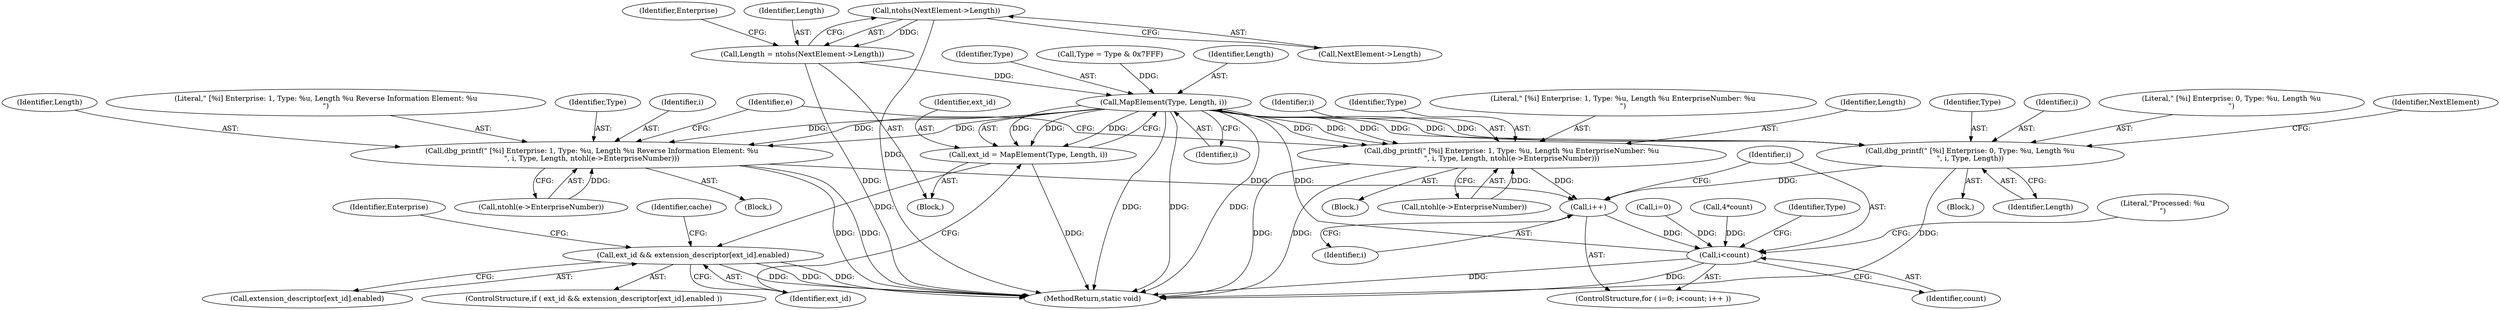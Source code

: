 digraph "0_nfdump_3b006ededaf351f1723aea6c727c9edd1b1fff9b@pointer" {
"1000330" [label="(Call,ntohs(NextElement->Length))"];
"1000328" [label="(Call,Length = ntohs(NextElement->Length))"];
"1000349" [label="(Call,MapElement(Type, Length, i))"];
"1000347" [label="(Call,ext_id = MapElement(Type, Length, i))"];
"1000354" [label="(Call,ext_id && extension_descriptor[ext_id].enabled)"];
"1000419" [label="(Call,dbg_printf(\" [%i] Enterprise: 1, Type: %u, Length %u Reverse Information Element: %u\n\", i, Type, Length, ntohl(e->EnterpriseNumber)))"];
"1000315" [label="(Call,i++)"];
"1000312" [label="(Call,i<count)"];
"1000430" [label="(Call,dbg_printf(\" [%i] Enterprise: 1, Type: %u, Length %u EnterpriseNumber: %u\n\", i, Type, Length, ntohl(e->EnterpriseNumber)))"];
"1000448" [label="(Call,dbg_printf(\" [%i] Enterprise: 0, Type: %u, Length %u\n\", i, Type, Length))"];
"1000420" [label="(Literal,\" [%i] Enterprise: 1, Type: %u, Length %u Reverse Information Element: %u\n\")"];
"1000317" [label="(Block,)"];
"1000418" [label="(Block,)"];
"1000430" [label="(Call,dbg_printf(\" [%i] Enterprise: 1, Type: %u, Length %u EnterpriseNumber: %u\n\", i, Type, Length, ntohl(e->EnterpriseNumber)))"];
"1000330" [label="(Call,ntohs(NextElement->Length))"];
"1000432" [label="(Identifier,i)"];
"1000354" [label="(Call,ext_id && extension_descriptor[ext_id].enabled)"];
"1000353" [label="(ControlStructure,if ( ext_id && extension_descriptor[ext_id].enabled ))"];
"1000424" [label="(Call,ntohl(e->EnterpriseNumber))"];
"1000435" [label="(Call,ntohl(e->EnterpriseNumber))"];
"1000342" [label="(Call,Type = Type & 0x7FFF)"];
"1000647" [label="(MethodReturn,static void)"];
"1000451" [label="(Identifier,Type)"];
"1000312" [label="(Call,i<count)"];
"1000315" [label="(Call,i++)"];
"1000447" [label="(Block,)"];
"1000366" [label="(Identifier,cache)"];
"1000279" [label="(Call,4*count)"];
"1000323" [label="(Identifier,Type)"];
"1000450" [label="(Identifier,i)"];
"1000348" [label="(Identifier,ext_id)"];
"1000419" [label="(Call,dbg_printf(\" [%i] Enterprise: 1, Type: %u, Length %u Reverse Information Element: %u\n\", i, Type, Length, ntohl(e->EnterpriseNumber)))"];
"1000433" [label="(Identifier,Type)"];
"1000355" [label="(Identifier,ext_id)"];
"1000328" [label="(Call,Length = ntohs(NextElement->Length))"];
"1000352" [label="(Identifier,i)"];
"1000431" [label="(Literal,\" [%i] Enterprise: 1, Type: %u, Length %u EnterpriseNumber: %u\n\")"];
"1000434" [label="(Identifier,Length)"];
"1000422" [label="(Identifier,Type)"];
"1000331" [label="(Call,NextElement->Length)"];
"1000351" [label="(Identifier,Length)"];
"1000440" [label="(Identifier,e)"];
"1000316" [label="(Identifier,i)"];
"1000313" [label="(Identifier,i)"];
"1000347" [label="(Call,ext_id = MapElement(Type, Length, i))"];
"1000335" [label="(Identifier,Enterprise)"];
"1000421" [label="(Identifier,i)"];
"1000456" [label="(Literal,\"Processed: %u\n\")"];
"1000448" [label="(Call,dbg_printf(\" [%i] Enterprise: 0, Type: %u, Length %u\n\", i, Type, Length))"];
"1000329" [label="(Identifier,Length)"];
"1000350" [label="(Identifier,Type)"];
"1000356" [label="(Call,extension_descriptor[ext_id].enabled)"];
"1000449" [label="(Literal,\" [%i] Enterprise: 0, Type: %u, Length %u\n\")"];
"1000454" [label="(Identifier,NextElement)"];
"1000309" [label="(Call,i=0)"];
"1000429" [label="(Block,)"];
"1000423" [label="(Identifier,Length)"];
"1000452" [label="(Identifier,Length)"];
"1000349" [label="(Call,MapElement(Type, Length, i))"];
"1000314" [label="(Identifier,count)"];
"1000381" [label="(Identifier,Enterprise)"];
"1000308" [label="(ControlStructure,for ( i=0; i<count; i++ ))"];
"1000330" -> "1000328"  [label="AST: "];
"1000330" -> "1000331"  [label="CFG: "];
"1000331" -> "1000330"  [label="AST: "];
"1000328" -> "1000330"  [label="CFG: "];
"1000330" -> "1000647"  [label="DDG: "];
"1000330" -> "1000328"  [label="DDG: "];
"1000328" -> "1000317"  [label="AST: "];
"1000329" -> "1000328"  [label="AST: "];
"1000335" -> "1000328"  [label="CFG: "];
"1000328" -> "1000647"  [label="DDG: "];
"1000328" -> "1000349"  [label="DDG: "];
"1000349" -> "1000347"  [label="AST: "];
"1000349" -> "1000352"  [label="CFG: "];
"1000350" -> "1000349"  [label="AST: "];
"1000351" -> "1000349"  [label="AST: "];
"1000352" -> "1000349"  [label="AST: "];
"1000347" -> "1000349"  [label="CFG: "];
"1000349" -> "1000647"  [label="DDG: "];
"1000349" -> "1000647"  [label="DDG: "];
"1000349" -> "1000647"  [label="DDG: "];
"1000349" -> "1000347"  [label="DDG: "];
"1000349" -> "1000347"  [label="DDG: "];
"1000349" -> "1000347"  [label="DDG: "];
"1000342" -> "1000349"  [label="DDG: "];
"1000312" -> "1000349"  [label="DDG: "];
"1000349" -> "1000419"  [label="DDG: "];
"1000349" -> "1000419"  [label="DDG: "];
"1000349" -> "1000419"  [label="DDG: "];
"1000349" -> "1000430"  [label="DDG: "];
"1000349" -> "1000430"  [label="DDG: "];
"1000349" -> "1000430"  [label="DDG: "];
"1000349" -> "1000448"  [label="DDG: "];
"1000349" -> "1000448"  [label="DDG: "];
"1000349" -> "1000448"  [label="DDG: "];
"1000347" -> "1000317"  [label="AST: "];
"1000348" -> "1000347"  [label="AST: "];
"1000355" -> "1000347"  [label="CFG: "];
"1000347" -> "1000647"  [label="DDG: "];
"1000347" -> "1000354"  [label="DDG: "];
"1000354" -> "1000353"  [label="AST: "];
"1000354" -> "1000355"  [label="CFG: "];
"1000354" -> "1000356"  [label="CFG: "];
"1000355" -> "1000354"  [label="AST: "];
"1000356" -> "1000354"  [label="AST: "];
"1000366" -> "1000354"  [label="CFG: "];
"1000381" -> "1000354"  [label="CFG: "];
"1000354" -> "1000647"  [label="DDG: "];
"1000354" -> "1000647"  [label="DDG: "];
"1000354" -> "1000647"  [label="DDG: "];
"1000419" -> "1000418"  [label="AST: "];
"1000419" -> "1000424"  [label="CFG: "];
"1000420" -> "1000419"  [label="AST: "];
"1000421" -> "1000419"  [label="AST: "];
"1000422" -> "1000419"  [label="AST: "];
"1000423" -> "1000419"  [label="AST: "];
"1000424" -> "1000419"  [label="AST: "];
"1000440" -> "1000419"  [label="CFG: "];
"1000419" -> "1000647"  [label="DDG: "];
"1000419" -> "1000647"  [label="DDG: "];
"1000419" -> "1000315"  [label="DDG: "];
"1000424" -> "1000419"  [label="DDG: "];
"1000315" -> "1000308"  [label="AST: "];
"1000315" -> "1000316"  [label="CFG: "];
"1000316" -> "1000315"  [label="AST: "];
"1000313" -> "1000315"  [label="CFG: "];
"1000315" -> "1000312"  [label="DDG: "];
"1000448" -> "1000315"  [label="DDG: "];
"1000430" -> "1000315"  [label="DDG: "];
"1000312" -> "1000308"  [label="AST: "];
"1000312" -> "1000314"  [label="CFG: "];
"1000313" -> "1000312"  [label="AST: "];
"1000314" -> "1000312"  [label="AST: "];
"1000323" -> "1000312"  [label="CFG: "];
"1000456" -> "1000312"  [label="CFG: "];
"1000312" -> "1000647"  [label="DDG: "];
"1000312" -> "1000647"  [label="DDG: "];
"1000309" -> "1000312"  [label="DDG: "];
"1000279" -> "1000312"  [label="DDG: "];
"1000430" -> "1000429"  [label="AST: "];
"1000430" -> "1000435"  [label="CFG: "];
"1000431" -> "1000430"  [label="AST: "];
"1000432" -> "1000430"  [label="AST: "];
"1000433" -> "1000430"  [label="AST: "];
"1000434" -> "1000430"  [label="AST: "];
"1000435" -> "1000430"  [label="AST: "];
"1000440" -> "1000430"  [label="CFG: "];
"1000430" -> "1000647"  [label="DDG: "];
"1000430" -> "1000647"  [label="DDG: "];
"1000435" -> "1000430"  [label="DDG: "];
"1000448" -> "1000447"  [label="AST: "];
"1000448" -> "1000452"  [label="CFG: "];
"1000449" -> "1000448"  [label="AST: "];
"1000450" -> "1000448"  [label="AST: "];
"1000451" -> "1000448"  [label="AST: "];
"1000452" -> "1000448"  [label="AST: "];
"1000454" -> "1000448"  [label="CFG: "];
"1000448" -> "1000647"  [label="DDG: "];
}
